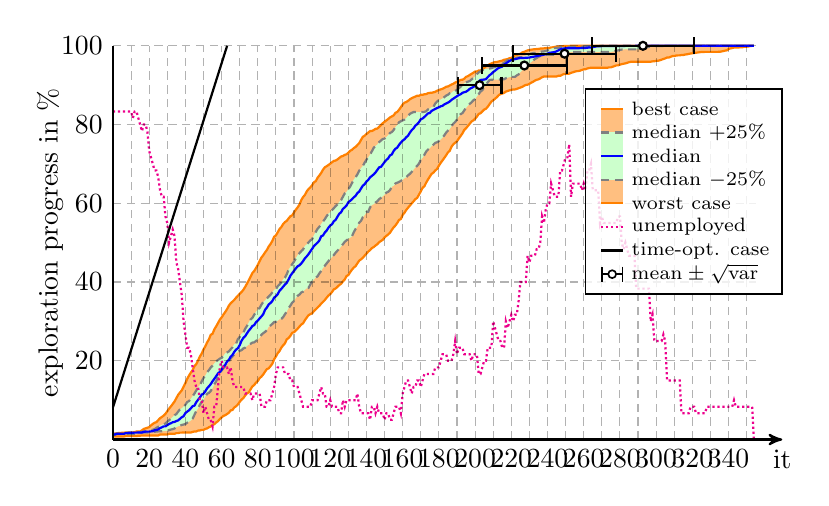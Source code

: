 \begin{tikzpicture}[thick]


% plot data, scaled to 8cm
\begin{scope}[yscale=0.05, xscale=0.023]
\draw[draw=orange, fill=orange!50] (0.00, 0.74) -- (1.00, 0.76) -- (2.00, 0.76) -- (3.00, 0.76) -- (4.00, 0.76) -- (5.00, 0.76) -- (6.00, 0.76) -- (7.00, 0.87) -- (8.00, 0.87) -- (9.00, 0.87) -- (10.00, 0.87) -- (11.00, 0.87) -- (12.00, 0.87) -- (13.00, 0.87) -- (14.00, 0.98) -- (15.00, 0.98) -- (16.00, 1.03) -- (17.00, 1.03) -- (18.00, 1.03) -- (19.00, 1.03) -- (20.00, 1.03) -- (21.00, 1.03) -- (22.00, 1.03) -- (23.00, 1.03) -- (24.00, 1.03) -- (25.00, 1.03) -- (26.00, 1.27) -- (27.00, 1.29) -- (28.00, 1.29) -- (29.00, 1.29) -- (30.00, 1.29) -- (31.00, 1.45) -- (32.00, 1.45) -- (33.00, 1.45) -- (34.00, 1.45) -- (35.00, 1.63) -- (36.00, 1.63) -- (37.00, 1.76) -- (38.00, 1.76) -- (39.00, 1.78) -- (40.00, 1.78) -- (41.00, 1.78) -- (42.00, 1.78) -- (43.00, 1.78) -- (44.00, 1.94) -- (45.00, 2.05) -- (46.00, 2.05) -- (47.00, 2.27) -- (48.00, 2.32) -- (49.00, 2.45) -- (50.00, 2.45) -- (51.00, 2.70) -- (52.00, 2.83) -- (53.00, 3.12) -- (54.00, 3.32) -- (55.00, 3.68) -- (56.00, 3.90) -- (57.00, 4.33) -- (58.00, 4.66) -- (59.00, 5.20) -- (60.00, 5.62) -- (61.00, 6.00) -- (62.00, 6.18) -- (63.00, 6.47) -- (64.00, 6.78) -- (65.00, 7.40) -- (66.00, 7.51) -- (67.00, 8.14) -- (68.00, 8.45) -- (69.00, 8.92) -- (70.00, 9.57) -- (71.00, 10.12) -- (72.00, 10.52) -- (73.00, 11.17) -- (74.00, 11.73) -- (75.00, 11.95) -- (76.00, 12.75) -- (77.00, 13.49) -- (78.00, 13.85) -- (79.00, 14.47) -- (80.00, 14.87) -- (81.00, 15.59) -- (82.00, 15.99) -- (83.00, 16.54) -- (84.00, 17.24) -- (85.00, 17.88) -- (86.00, 18.08) -- (87.00, 18.64) -- (88.00, 19.24) -- (89.00, 20.36) -- (90.00, 21.11) -- (91.00, 21.94) -- (92.00, 22.47) -- (93.00, 23.34) -- (94.00, 23.92) -- (95.00, 24.44) -- (96.00, 25.46) -- (97.00, 25.77) -- (98.00, 26.35) -- (99.00, 27.11) -- (100.00, 27.27) -- (101.00, 27.71) -- (102.00, 28.14) -- (103.00, 28.70) -- (104.00, 29.21) -- (105.00, 29.52) -- (106.00, 30.30) -- (107.00, 30.97) -- (108.00, 31.57) -- (109.00, 31.84) -- (110.00, 32.08) -- (111.00, 32.64) -- (112.00, 33.07) -- (113.00, 33.53) -- (114.00, 33.96) -- (115.00, 34.52) -- (116.00, 34.96) -- (117.00, 35.43) -- (118.00, 36.01) -- (119.00, 36.57) -- (120.00, 36.95) -- (121.00, 37.48) -- (122.00, 38.15) -- (123.00, 38.37) -- (124.00, 38.80) -- (125.00, 39.24) -- (126.00, 39.55) -- (127.00, 40.18) -- (128.00, 40.65) -- (129.00, 41.52) -- (130.00, 41.78) -- (131.00, 42.50) -- (132.00, 43.14) -- (133.00, 43.68) -- (134.00, 44.04) -- (135.00, 44.77) -- (136.00, 45.44) -- (137.00, 45.77) -- (138.00, 46.15) -- (139.00, 46.71) -- (140.00, 47.22) -- (141.00, 47.74) -- (142.00, 48.12) -- (143.00, 48.63) -- (144.00, 48.87) -- (145.00, 49.28) -- (146.00, 49.61) -- (147.00, 50.10) -- (148.00, 50.43) -- (149.00, 50.72) -- (150.00, 51.35) -- (151.00, 51.73) -- (152.00, 52.08) -- (153.00, 52.53) -- (154.00, 53.24) -- (155.00, 53.89) -- (156.00, 54.36) -- (157.00, 55.01) -- (158.00, 55.79) -- (159.00, 56.01) -- (160.00, 57.06) -- (161.00, 57.61) -- (162.00, 58.33) -- (163.00, 58.89) -- (164.00, 59.44) -- (165.00, 59.98) -- (166.00, 60.49) -- (167.00, 61.05) -- (168.00, 61.38) -- (169.00, 62.19) -- (170.00, 63.01) -- (171.00, 63.92) -- (172.00, 64.33) -- (173.00, 65.26) -- (174.00, 66.04) -- (175.00, 66.78) -- (176.00, 67.47) -- (177.00, 67.80) -- (178.00, 68.34) -- (179.00, 68.74) -- (180.00, 69.54) -- (181.00, 70.28) -- (182.00, 70.88) -- (183.00, 71.53) -- (184.00, 72.17) -- (185.00, 72.93) -- (186.00, 73.33) -- (187.00, 74.38) -- (188.00, 75.01) -- (189.00, 75.38) -- (190.00, 75.76) -- (191.00, 76.45) -- (192.00, 77.08) -- (193.00, 77.75) -- (194.00, 78.62) -- (195.00, 79.06) -- (196.00, 79.62) -- (197.00, 80.18) -- (198.00, 80.76) -- (199.00, 81.05) -- (200.00, 81.47) -- (201.00, 82.03) -- (202.00, 82.70) -- (203.00, 82.88) -- (204.00, 83.32) -- (205.00, 83.79) -- (206.00, 84.01) -- (207.00, 84.53) -- (208.00, 85.20) -- (209.00, 85.82) -- (210.00, 86.18) -- (211.00, 86.56) -- (212.00, 86.93) -- (213.00, 87.45) -- (214.00, 87.74) -- (215.00, 87.87) -- (216.00, 88.05) -- (217.00, 88.38) -- (218.00, 88.52) -- (219.00, 88.67) -- (220.00, 88.81) -- (221.00, 88.92) -- (222.00, 88.92) -- (223.00, 89.05) -- (224.00, 89.23) -- (225.00, 89.39) -- (226.00, 89.57) -- (227.00, 89.83) -- (228.00, 90.06) -- (229.00, 90.12) -- (230.00, 90.35) -- (231.00, 90.64) -- (232.00, 90.86) -- (233.00, 91.15) -- (234.00, 91.37) -- (235.00, 91.48) -- (236.00, 91.73) -- (237.00, 92.02) -- (238.00, 92.20) -- (239.00, 92.20) -- (240.00, 92.20) -- (241.00, 92.20) -- (242.00, 92.20) -- (243.00, 92.20) -- (244.00, 92.20) -- (245.00, 92.22) -- (246.00, 92.37) -- (247.00, 92.37) -- (248.00, 92.62) -- (249.00, 92.84) -- (250.00, 92.87) -- (251.00, 92.93) -- (252.00, 92.93) -- (253.00, 93.13) -- (254.00, 93.27) -- (255.00, 93.44) -- (256.00, 93.56) -- (257.00, 93.58) -- (258.00, 93.69) -- (259.00, 93.87) -- (260.00, 94.02) -- (261.00, 94.05) -- (262.00, 94.25) -- (263.00, 94.36) -- (264.00, 94.43) -- (265.00, 94.43) -- (266.00, 94.43) -- (267.00, 94.43) -- (268.00, 94.43) -- (269.00, 94.43) -- (270.00, 94.43) -- (271.00, 94.43) -- (272.00, 94.43) -- (273.00, 94.43) -- (274.00, 94.52) -- (275.00, 94.52) -- (276.00, 94.69) -- (277.00, 94.85) -- (278.00, 95.03) -- (279.00, 95.03) -- (280.00, 95.23) -- (281.00, 95.34) -- (282.00, 95.45) -- (283.00, 95.54) -- (284.00, 95.67) -- (285.00, 95.83) -- (286.00, 95.94) -- (287.00, 95.94) -- (288.00, 95.94) -- (289.00, 95.94) -- (290.00, 95.94) -- (291.00, 95.94) -- (292.00, 95.94) -- (293.00, 95.94) -- (294.00, 95.94) -- (295.00, 95.94) -- (296.00, 95.96) -- (297.00, 95.96) -- (298.00, 96.05) -- (299.00, 96.08) -- (300.00, 96.19) -- (301.00, 96.19) -- (302.00, 96.32) -- (303.00, 96.48) -- (304.00, 96.66) -- (305.00, 96.81) -- (306.00, 97.01) -- (307.00, 97.01) -- (308.00, 97.21) -- (309.00, 97.39) -- (310.00, 97.39) -- (311.00, 97.53) -- (312.00, 97.57) -- (313.00, 97.57) -- (314.00, 97.66) -- (315.00, 97.66) -- (316.00, 97.79) -- (317.00, 97.84) -- (318.00, 97.95) -- (319.00, 98.04) -- (320.00, 98.10) -- (321.00, 98.17) -- (322.00, 98.24) -- (323.00, 98.31) -- (324.00, 98.37) -- (325.00, 98.42) -- (326.00, 98.44) -- (327.00, 98.46) -- (328.00, 98.46) -- (329.00, 98.46) -- (330.00, 98.46) -- (331.00, 98.46) -- (332.00, 98.46) -- (333.00, 98.46) -- (334.00, 98.46) -- (335.00, 98.48) -- (336.00, 98.55) -- (337.00, 98.66) -- (338.00, 98.77) -- (339.00, 98.84) -- (340.00, 99.18) -- (341.00, 99.33) -- (342.00, 99.44) -- (343.00, 99.55) -- (344.00, 99.58) -- (345.00, 99.58) -- (346.00, 99.60) -- (347.00, 99.60) -- (348.00, 99.67) -- (349.00, 99.78) -- (350.00, 99.78) -- (351.00, 99.84) -- (352.00, 99.93) -- (353.00, 99.98) -- (354.00, 100.00) -- (354.00, 100.00) -- (353.00, 100.00) -- (352.00, 100.00) -- (351.00, 100.00) -- (350.00, 100.00) -- (349.00, 100.00) -- (348.00, 100.00) -- (347.00, 100.00) -- (346.00, 100.00) -- (345.00, 100.00) -- (344.00, 100.00) -- (343.00, 100.00) -- (342.00, 100.00) -- (341.00, 100.00) -- (340.00, 100.00) -- (339.00, 100.00) -- (338.00, 100.00) -- (337.00, 100.00) -- (336.00, 100.00) -- (335.00, 100.00) -- (334.00, 100.00) -- (333.00, 100.00) -- (332.00, 100.00) -- (331.00, 100.00) -- (330.00, 100.00) -- (329.00, 100.00) -- (328.00, 100.00) -- (327.00, 100.00) -- (326.00, 100.00) -- (325.00, 100.00) -- (324.00, 100.00) -- (323.00, 100.00) -- (322.00, 100.00) -- (321.00, 100.00) -- (320.00, 100.00) -- (319.00, 100.00) -- (318.00, 100.00) -- (317.00, 100.00) -- (316.00, 100.00) -- (315.00, 100.00) -- (314.00, 100.00) -- (313.00, 100.00) -- (312.00, 100.00) -- (311.00, 100.00) -- (310.00, 100.00) -- (309.00, 100.00) -- (308.00, 100.00) -- (307.00, 100.00) -- (306.00, 100.00) -- (305.00, 100.00) -- (304.00, 100.00) -- (303.00, 100.00) -- (302.00, 100.00) -- (301.00, 100.00) -- (300.00, 100.00) -- (299.00, 100.00) -- (298.00, 100.00) -- (297.00, 100.00) -- (296.00, 100.00) -- (295.00, 100.00) -- (294.00, 100.00) -- (293.00, 100.00) -- (292.00, 100.00) -- (291.00, 100.00) -- (290.00, 100.00) -- (289.00, 100.00) -- (288.00, 100.00) -- (287.00, 100.00) -- (286.00, 100.00) -- (285.00, 100.00) -- (284.00, 100.00) -- (283.00, 100.00) -- (282.00, 100.00) -- (281.00, 100.00) -- (280.00, 100.00) -- (279.00, 100.00) -- (278.00, 100.00) -- (277.00, 100.00) -- (276.00, 100.00) -- (275.00, 100.00) -- (274.00, 100.00) -- (273.00, 100.00) -- (272.00, 100.00) -- (271.00, 100.00) -- (270.00, 100.00) -- (269.00, 100.00) -- (268.00, 100.00) -- (267.00, 100.00) -- (266.00, 100.00) -- (265.00, 100.00) -- (264.00, 100.00) -- (263.00, 100.00) -- (262.00, 100.00) -- (261.00, 100.00) -- (260.00, 100.00) -- (259.00, 100.00) -- (258.00, 100.00) -- (257.00, 100.00) -- (256.00, 100.00) -- (255.00, 100.00) -- (254.00, 100.00) -- (253.00, 100.00) -- (252.00, 99.98) -- (251.00, 99.96) -- (250.00, 99.93) -- (249.00, 99.93) -- (248.00, 99.91) -- (247.00, 99.89) -- (246.00, 99.84) -- (245.00, 99.78) -- (244.00, 99.73) -- (243.00, 99.62) -- (242.00, 99.58) -- (241.00, 99.46) -- (240.00, 99.42) -- (239.00, 99.42) -- (238.00, 99.35) -- (237.00, 99.33) -- (236.00, 99.29) -- (235.00, 99.22) -- (234.00, 99.18) -- (233.00, 99.13) -- (232.00, 99.09) -- (231.00, 99.02) -- (230.00, 98.93) -- (229.00, 98.84) -- (228.00, 98.64) -- (227.00, 98.44) -- (226.00, 98.31) -- (225.00, 97.97) -- (224.00, 97.84) -- (223.00, 97.70) -- (222.00, 97.59) -- (221.00, 97.19) -- (220.00, 96.92) -- (219.00, 96.86) -- (218.00, 96.61) -- (217.00, 96.54) -- (216.00, 96.45) -- (215.00, 96.23) -- (214.00, 96.12) -- (213.00, 96.01) -- (212.00, 95.90) -- (211.00, 95.85) -- (210.00, 95.72) -- (209.00, 95.52) -- (208.00, 95.32) -- (207.00, 94.98) -- (206.00, 94.83) -- (205.00, 94.40) -- (204.00, 94.00) -- (203.00, 93.76) -- (202.00, 93.73) -- (201.00, 93.47) -- (200.00, 93.47) -- (199.00, 93.15) -- (198.00, 92.87) -- (197.00, 92.58) -- (196.00, 92.29) -- (195.00, 92.11) -- (194.00, 91.64) -- (193.00, 91.37) -- (192.00, 91.35) -- (191.00, 91.04) -- (190.00, 90.90) -- (189.00, 90.66) -- (188.00, 90.37) -- (187.00, 90.17) -- (186.00, 89.92) -- (185.00, 89.68) -- (184.00, 89.59) -- (183.00, 89.30) -- (182.00, 89.07) -- (181.00, 88.94) -- (180.00, 88.76) -- (179.00, 88.58) -- (178.00, 88.32) -- (177.00, 88.18) -- (176.00, 88.07) -- (175.00, 88.05) -- (174.00, 87.96) -- (173.00, 87.74) -- (172.00, 87.69) -- (171.00, 87.56) -- (170.00, 87.54) -- (169.00, 87.31) -- (168.00, 87.31) -- (167.00, 87.11) -- (166.00, 86.91) -- (165.00, 86.69) -- (164.00, 86.42) -- (163.00, 86.02) -- (162.00, 85.73) -- (161.00, 85.57) -- (160.00, 85.08) -- (159.00, 84.41) -- (158.00, 83.75) -- (157.00, 83.19) -- (156.00, 82.97) -- (155.00, 82.32) -- (154.00, 82.07) -- (153.00, 81.81) -- (152.00, 81.40) -- (151.00, 81.05) -- (150.00, 80.71) -- (149.00, 80.33) -- (148.00, 79.87) -- (147.00, 79.42) -- (146.00, 78.97) -- (145.00, 78.91) -- (144.00, 78.60) -- (143.00, 78.37) -- (142.00, 78.35) -- (141.00, 77.95) -- (140.00, 77.61) -- (139.00, 77.17) -- (138.00, 76.88) -- (137.00, 76.10) -- (136.00, 75.27) -- (135.00, 74.80) -- (134.00, 74.31) -- (133.00, 74.02) -- (132.00, 73.58) -- (131.00, 73.33) -- (130.00, 72.84) -- (129.00, 72.44) -- (128.00, 72.29) -- (127.00, 72.02) -- (126.00, 71.88) -- (125.00, 71.51) -- (124.00, 71.15) -- (123.00, 70.86) -- (122.00, 70.77) -- (121.00, 70.43) -- (120.00, 70.06) -- (119.00, 69.72) -- (118.00, 69.41) -- (117.00, 69.14) -- (116.00, 68.54) -- (115.00, 67.71) -- (114.00, 67.07) -- (113.00, 66.49) -- (112.00, 65.62) -- (111.00, 65.33) -- (110.00, 64.59) -- (109.00, 64.04) -- (108.00, 63.61) -- (107.00, 63.01) -- (106.00, 62.12) -- (105.00, 61.58) -- (104.00, 60.80) -- (103.00, 59.67) -- (102.00, 58.97) -- (101.00, 58.39) -- (100.00, 57.68) -- (99.00, 56.97) -- (98.00, 56.70) -- (97.00, 56.16) -- (96.00, 55.56) -- (95.00, 55.23) -- (94.00, 54.74) -- (93.00, 53.98) -- (92.00, 53.47) -- (91.00, 52.64) -- (90.00, 51.86) -- (89.00, 51.48) -- (88.00, 50.43) -- (87.00, 49.65) -- (86.00, 49.01) -- (85.00, 48.14) -- (84.00, 47.54) -- (83.00, 46.80) -- (82.00, 46.22) -- (81.00, 45.33) -- (80.00, 44.35) -- (79.00, 43.55) -- (78.00, 42.79) -- (77.00, 42.30) -- (76.00, 41.34) -- (75.00, 40.45) -- (74.00, 39.58) -- (73.00, 38.75) -- (72.00, 38.02) -- (71.00, 37.46) -- (70.00, 37.01) -- (69.00, 36.52) -- (68.00, 36.03) -- (67.00, 35.47) -- (66.00, 35.03) -- (65.00, 34.60) -- (64.00, 34.00) -- (63.00, 33.11) -- (62.00, 32.40) -- (61.00, 31.73) -- (60.00, 31.01) -- (59.00, 30.43) -- (58.00, 29.57) -- (57.00, 28.74) -- (56.00, 28.00) -- (55.00, 26.87) -- (54.00, 26.60) -- (53.00, 25.46) -- (52.00, 24.66) -- (51.00, 23.68) -- (50.00, 22.85) -- (49.00, 21.83) -- (48.00, 21.07) -- (47.00, 20.07) -- (46.00, 19.15) -- (45.00, 18.64) -- (44.00, 17.64) -- (43.00, 16.99) -- (42.00, 16.25) -- (41.00, 15.41) -- (40.00, 14.31) -- (39.00, 13.42) -- (38.00, 12.49) -- (37.00, 11.93) -- (36.00, 11.35) -- (35.00, 10.50) -- (34.00, 9.65) -- (33.00, 9.03) -- (32.00, 8.41) -- (31.00, 7.85) -- (30.00, 7.18) -- (29.00, 6.53) -- (28.00, 6.09) -- (27.00, 5.73) -- (26.00, 5.42) -- (25.00, 4.93) -- (24.00, 4.41) -- (23.00, 4.26) -- (22.00, 3.97) -- (21.00, 3.59) -- (20.00, 3.14) -- (19.00, 2.99) -- (18.00, 2.85) -- (17.00, 2.68) -- (16.00, 2.34) -- (15.00, 2.03) -- (14.00, 2.03) -- (13.00, 2.03) -- (12.00, 1.87) -- (11.00, 1.81) -- (10.00, 1.81) -- (9.00, 1.81) -- (8.00, 1.81) -- (7.00, 1.81) -- (6.00, 1.72) -- (5.00, 1.72) -- (4.00, 1.65) -- (3.00, 1.65) -- (2.00, 1.58) -- (1.00, 1.49) -- (0.00, 1.32);
\draw[gray, densely dashed, fill=green!20] (0.00, 1.18) -- (1.00, 1.18) -- (2.00, 1.38) -- (3.00, 1.38) -- (4.00, 1.38) -- (5.00, 1.38) -- (6.00, 1.38) -- (7.00, 1.38) -- (8.00, 1.38) -- (9.00, 1.38) -- (10.00, 1.38) -- (11.00, 1.38) -- (12.00, 1.38) -- (13.00, 1.54) -- (14.00, 1.54) -- (15.00, 1.69) -- (16.00, 1.76) -- (17.00, 1.76) -- (18.00, 1.76) -- (19.00, 1.76) -- (20.00, 1.92) -- (21.00, 1.92) -- (22.00, 1.96) -- (23.00, 1.96) -- (24.00, 2.05) -- (25.00, 2.07) -- (26.00, 2.10) -- (27.00, 2.10) -- (28.00, 2.12) -- (29.00, 2.23) -- (30.00, 2.23) -- (31.00, 2.39) -- (32.00, 2.54) -- (33.00, 2.63) -- (34.00, 2.81) -- (35.00, 3.19) -- (36.00, 3.34) -- (37.00, 3.52) -- (38.00, 3.70) -- (39.00, 3.81) -- (40.00, 3.95) -- (41.00, 4.28) -- (42.00, 4.53) -- (43.00, 4.84) -- (44.00, 5.31) -- (45.00, 6.27) -- (46.00, 7.20) -- (47.00, 7.87) -- (48.00, 8.85) -- (49.00, 9.50) -- (50.00, 10.06) -- (51.00, 10.93) -- (52.00, 11.62) -- (53.00, 11.86) -- (54.00, 12.33) -- (55.00, 13.09) -- (56.00, 14.05) -- (57.00, 14.76) -- (58.00, 15.88) -- (59.00, 16.54) -- (60.00, 17.53) -- (61.00, 18.10) -- (62.00, 18.57) -- (63.00, 19.13) -- (64.00, 19.78) -- (65.00, 20.58) -- (66.00, 21.09) -- (67.00, 21.61) -- (68.00, 21.94) -- (69.00, 22.27) -- (70.00, 22.54) -- (71.00, 22.70) -- (72.00, 23.14) -- (73.00, 23.32) -- (74.00, 23.75) -- (75.00, 24.12) -- (76.00, 24.30) -- (77.00, 24.62) -- (78.00, 24.68) -- (79.00, 25.04) -- (80.00, 25.40) -- (81.00, 25.80) -- (82.00, 26.62) -- (83.00, 27.00) -- (84.00, 27.34) -- (85.00, 27.76) -- (86.00, 28.63) -- (87.00, 28.96) -- (88.00, 29.36) -- (89.00, 29.83) -- (90.00, 29.92) -- (91.00, 30.19) -- (92.00, 30.55) -- (93.00, 30.64) -- (94.00, 31.10) -- (95.00, 31.82) -- (96.00, 32.53) -- (97.00, 33.36) -- (98.00, 34.02) -- (99.00, 34.78) -- (100.00, 35.16) -- (101.00, 35.96) -- (102.00, 36.52) -- (103.00, 36.81) -- (104.00, 37.35) -- (105.00, 37.57) -- (106.00, 38.04) -- (107.00, 38.42) -- (108.00, 38.51) -- (109.00, 39.40) -- (110.00, 40.11) -- (111.00, 40.67) -- (112.00, 41.16) -- (113.00, 41.45) -- (114.00, 42.21) -- (115.00, 42.81) -- (116.00, 43.59) -- (117.00, 44.12) -- (118.00, 44.73) -- (119.00, 45.31) -- (120.00, 45.82) -- (121.00, 46.40) -- (122.00, 46.87) -- (123.00, 47.47) -- (124.00, 47.98) -- (125.00, 48.43) -- (126.00, 49.03) -- (127.00, 49.61) -- (128.00, 50.21) -- (129.00, 50.59) -- (130.00, 50.95) -- (131.00, 51.26) -- (132.00, 51.62) -- (133.00, 52.66) -- (134.00, 53.49) -- (135.00, 54.07) -- (136.00, 55.09) -- (137.00, 55.54) -- (138.00, 56.50) -- (139.00, 57.01) -- (140.00, 57.73) -- (141.00, 57.84) -- (142.00, 58.97) -- (143.00, 59.58) -- (144.00, 59.78) -- (145.00, 60.18) -- (146.00, 60.51) -- (147.00, 61.05) -- (148.00, 61.38) -- (149.00, 61.78) -- (150.00, 62.25) -- (151.00, 62.70) -- (152.00, 62.92) -- (153.00, 63.34) -- (154.00, 64.19) -- (155.00, 64.46) -- (156.00, 65.04) -- (157.00, 65.22) -- (158.00, 65.42) -- (159.00, 65.69) -- (160.00, 65.98) -- (161.00, 66.35) -- (162.00, 66.62) -- (163.00, 67.13) -- (164.00, 67.47) -- (165.00, 67.98) -- (166.00, 68.54) -- (167.00, 69.10) -- (168.00, 69.50) -- (169.00, 70.06) -- (170.00, 71.04) -- (171.00, 71.55) -- (172.00, 72.33) -- (173.00, 73.15) -- (174.00, 73.65) -- (175.00, 74.02) -- (176.00, 74.54) -- (177.00, 74.89) -- (178.00, 75.36) -- (179.00, 75.50) -- (180.00, 75.79) -- (181.00, 76.21) -- (182.00, 76.68) -- (183.00, 77.26) -- (184.00, 77.95) -- (185.00, 78.46) -- (186.00, 78.86) -- (187.00, 79.60) -- (188.00, 80.22) -- (189.00, 80.65) -- (190.00, 81.25) -- (191.00, 82.05) -- (192.00, 82.65) -- (193.00, 82.90) -- (194.00, 83.59) -- (195.00, 84.26) -- (196.00, 84.75) -- (197.00, 85.24) -- (198.00, 85.62) -- (199.00, 86.13) -- (200.00, 86.49) -- (201.00, 87.13) -- (202.00, 87.74) -- (203.00, 88.38) -- (204.00, 88.72) -- (205.00, 89.48) -- (206.00, 90.10) -- (207.00, 90.75) -- (208.00, 91.33) -- (209.00, 91.37) -- (210.00, 91.39) -- (211.00, 91.39) -- (212.00, 91.39) -- (213.00, 91.42) -- (214.00, 91.42) -- (215.00, 91.42) -- (216.00, 91.53) -- (217.00, 91.75) -- (218.00, 91.91) -- (219.00, 92.04) -- (220.00, 92.11) -- (221.00, 92.11) -- (222.00, 92.11) -- (223.00, 92.46) -- (224.00, 92.73) -- (225.00, 93.27) -- (226.00, 93.78) -- (227.00, 94.14) -- (228.00, 94.58) -- (229.00, 95.12) -- (230.00, 95.52) -- (231.00, 95.88) -- (232.00, 96.25) -- (233.00, 96.61) -- (234.00, 96.90) -- (235.00, 97.19) -- (236.00, 97.46) -- (237.00, 97.57) -- (238.00, 97.64) -- (239.00, 97.73) -- (240.00, 97.73) -- (241.00, 97.73) -- (242.00, 97.73) -- (243.00, 97.73) -- (244.00, 97.73) -- (245.00, 97.73) -- (246.00, 97.77) -- (247.00, 97.95) -- (248.00, 98.04) -- (249.00, 98.04) -- (250.00, 98.22) -- (251.00, 98.39) -- (252.00, 98.39) -- (253.00, 98.42) -- (254.00, 98.44) -- (255.00, 98.44) -- (256.00, 98.44) -- (257.00, 98.44) -- (258.00, 98.44) -- (259.00, 98.44) -- (260.00, 98.44) -- (261.00, 98.44) -- (262.00, 98.44) -- (263.00, 98.44) -- (264.00, 98.44) -- (265.00, 98.44) -- (266.00, 98.44) -- (267.00, 98.44) -- (268.00, 98.44) -- (269.00, 98.44) -- (270.00, 98.44) -- (271.00, 98.44) -- (272.00, 98.44) -- (273.00, 98.44) -- (274.00, 98.46) -- (275.00, 98.48) -- (276.00, 98.51) -- (277.00, 98.64) -- (278.00, 98.75) -- (279.00, 98.84) -- (280.00, 98.97) -- (281.00, 99.04) -- (282.00, 99.06) -- (283.00, 99.09) -- (284.00, 99.09) -- (285.00, 99.09) -- (286.00, 99.09) -- (287.00, 99.09) -- (288.00, 99.09) -- (289.00, 99.09) -- (290.00, 99.09) -- (291.00, 99.09) -- (292.00, 99.22) -- (293.00, 99.42) -- (294.00, 99.42) -- (295.00, 99.62) -- (296.00, 99.73) -- (297.00, 99.87) -- (298.00, 99.93) -- (299.00, 99.93) -- (300.00, 99.93) -- (301.00, 99.93) -- (302.00, 99.93) -- (303.00, 99.93) -- (304.00, 99.98) -- (305.00, 99.98) -- (306.00, 100.00) -- (307.00, 100.00) -- (308.00, 100.00) -- (309.00, 100.00) -- (310.00, 100.00) -- (311.00, 100.00) -- (312.00, 100.00) -- (313.00, 100.00) -- (314.00, 100.00) -- (315.00, 100.00) -- (316.00, 100.00) -- (317.00, 100.00) -- (318.00, 100.00) -- (319.00, 100.00) -- (320.00, 100.00) -- (321.00, 100.00) -- (322.00, 100.00) -- (323.00, 100.00) -- (324.00, 100.00) -- (325.00, 100.00) -- (326.00, 100.00) -- (327.00, 100.00) -- (328.00, 100.00) -- (329.00, 100.00) -- (330.00, 100.00) -- (331.00, 100.00) -- (332.00, 100.00) -- (333.00, 100.00) -- (334.00, 100.00) -- (335.00, 100.00) -- (336.00, 100.00) -- (337.00, 100.00) -- (338.00, 100.00) -- (339.00, 100.00) -- (340.00, 100.00) -- (341.00, 100.00) -- (342.00, 100.00) -- (343.00, 100.00) -- (344.00, 100.00) -- (345.00, 100.00) -- (346.00, 100.00) -- (347.00, 100.00) -- (348.00, 100.00) -- (349.00, 100.00) -- (350.00, 100.00) -- (351.00, 100.00) -- (352.00, 100.00) -- (353.00, 100.00) -- (354.00, 100.00) -- (354.00, 100.00) -- (353.00, 100.00) -- (352.00, 100.00) -- (351.00, 100.00) -- (350.00, 100.00) -- (349.00, 100.00) -- (348.00, 100.00) -- (347.00, 100.00) -- (346.00, 100.00) -- (345.00, 100.00) -- (344.00, 100.00) -- (343.00, 100.00) -- (342.00, 100.00) -- (341.00, 100.00) -- (340.00, 100.00) -- (339.00, 100.00) -- (338.00, 100.00) -- (337.00, 100.00) -- (336.00, 100.00) -- (335.00, 100.00) -- (334.00, 100.00) -- (333.00, 100.00) -- (332.00, 100.00) -- (331.00, 100.00) -- (330.00, 100.00) -- (329.00, 100.00) -- (328.00, 100.00) -- (327.00, 100.00) -- (326.00, 100.00) -- (325.00, 100.00) -- (324.00, 100.00) -- (323.00, 100.00) -- (322.00, 100.00) -- (321.00, 100.00) -- (320.00, 100.00) -- (319.00, 100.00) -- (318.00, 100.00) -- (317.00, 100.00) -- (316.00, 100.00) -- (315.00, 100.00) -- (314.00, 100.00) -- (313.00, 100.00) -- (312.00, 100.00) -- (311.00, 100.00) -- (310.00, 100.00) -- (309.00, 100.00) -- (308.00, 100.00) -- (307.00, 100.00) -- (306.00, 100.00) -- (305.00, 100.00) -- (304.00, 100.00) -- (303.00, 100.00) -- (302.00, 100.00) -- (301.00, 100.00) -- (300.00, 100.00) -- (299.00, 100.00) -- (298.00, 100.00) -- (297.00, 100.00) -- (296.00, 100.00) -- (295.00, 100.00) -- (294.00, 100.00) -- (293.00, 100.00) -- (292.00, 100.00) -- (291.00, 100.00) -- (290.00, 100.00) -- (289.00, 100.00) -- (288.00, 100.00) -- (287.00, 100.00) -- (286.00, 100.00) -- (285.00, 100.00) -- (284.00, 100.00) -- (283.00, 100.00) -- (282.00, 100.00) -- (281.00, 100.00) -- (280.00, 100.00) -- (279.00, 100.00) -- (278.00, 100.00) -- (277.00, 100.00) -- (276.00, 100.00) -- (275.00, 100.00) -- (274.00, 100.00) -- (273.00, 100.00) -- (272.00, 100.00) -- (271.00, 100.00) -- (270.00, 100.00) -- (269.00, 100.00) -- (268.00, 99.96) -- (267.00, 99.96) -- (266.00, 99.96) -- (265.00, 99.96) -- (264.00, 99.89) -- (263.00, 99.89) -- (262.00, 99.89) -- (261.00, 99.87) -- (260.00, 99.84) -- (259.00, 99.75) -- (258.00, 99.69) -- (257.00, 99.69) -- (256.00, 99.69) -- (255.00, 99.69) -- (254.00, 99.69) -- (253.00, 99.69) -- (252.00, 99.69) -- (251.00, 99.69) -- (250.00, 99.69) -- (249.00, 99.69) -- (248.00, 99.62) -- (247.00, 99.62) -- (246.00, 99.51) -- (245.00, 99.42) -- (244.00, 99.42) -- (243.00, 99.40) -- (242.00, 99.29) -- (241.00, 99.04) -- (240.00, 98.84) -- (239.00, 98.71) -- (238.00, 98.57) -- (237.00, 98.57) -- (236.00, 98.44) -- (235.00, 98.17) -- (234.00, 98.15) -- (233.00, 98.15) -- (232.00, 98.15) -- (231.00, 98.04) -- (230.00, 97.86) -- (229.00, 97.64) -- (228.00, 97.53) -- (227.00, 97.32) -- (226.00, 97.15) -- (225.00, 97.08) -- (224.00, 97.06) -- (223.00, 96.97) -- (222.00, 96.77) -- (221.00, 96.54) -- (220.00, 96.54) -- (219.00, 96.43) -- (218.00, 96.34) -- (217.00, 96.03) -- (216.00, 95.67) -- (215.00, 95.41) -- (214.00, 95.14) -- (213.00, 95.05) -- (212.00, 94.85) -- (211.00, 94.65) -- (210.00, 94.49) -- (209.00, 94.34) -- (208.00, 94.23) -- (207.00, 94.20) -- (206.00, 94.09) -- (205.00, 94.00) -- (204.00, 93.80) -- (203.00, 93.53) -- (202.00, 93.24) -- (201.00, 92.80) -- (200.00, 92.29) -- (199.00, 91.82) -- (198.00, 91.44) -- (197.00, 91.04) -- (196.00, 90.90) -- (195.00, 90.72) -- (194.00, 90.52) -- (193.00, 90.01) -- (192.00, 89.61) -- (191.00, 89.21) -- (190.00, 88.81) -- (189.00, 88.54) -- (188.00, 88.49) -- (187.00, 88.09) -- (186.00, 87.96) -- (185.00, 87.56) -- (184.00, 87.34) -- (183.00, 86.98) -- (182.00, 86.62) -- (181.00, 86.35) -- (180.00, 86.22) -- (179.00, 85.84) -- (178.00, 85.35) -- (177.00, 84.48) -- (176.00, 84.41) -- (175.00, 84.06) -- (174.00, 83.84) -- (173.00, 83.39) -- (172.00, 83.23) -- (171.00, 83.19) -- (170.00, 83.17) -- (169.00, 83.17) -- (168.00, 83.17) -- (167.00, 83.17) -- (166.00, 83.17) -- (165.00, 82.97) -- (164.00, 82.72) -- (163.00, 82.19) -- (162.00, 81.65) -- (161.00, 81.27) -- (160.00, 81.07) -- (159.00, 80.85) -- (158.00, 80.58) -- (157.00, 79.87) -- (156.00, 79.35) -- (155.00, 78.62) -- (154.00, 78.08) -- (153.00, 77.88) -- (152.00, 77.28) -- (151.00, 76.83) -- (150.00, 76.45) -- (149.00, 76.32) -- (148.00, 75.94) -- (147.00, 75.54) -- (146.00, 74.92) -- (145.00, 74.54) -- (144.00, 74.09) -- (143.00, 73.22) -- (142.00, 72.35) -- (141.00, 71.68) -- (140.00, 71.08) -- (139.00, 70.32) -- (138.00, 69.48) -- (137.00, 68.92) -- (136.00, 68.27) -- (135.00, 67.36) -- (134.00, 66.62) -- (133.00, 66.04) -- (132.00, 65.13) -- (131.00, 64.24) -- (130.00, 63.59) -- (129.00, 62.88) -- (128.00, 62.50) -- (127.00, 61.67) -- (126.00, 60.82) -- (125.00, 60.38) -- (124.00, 59.71) -- (123.00, 59.31) -- (122.00, 58.77) -- (121.00, 58.28) -- (120.00, 57.77) -- (119.00, 57.35) -- (118.00, 56.72) -- (117.00, 55.96) -- (116.00, 55.38) -- (115.00, 54.76) -- (114.00, 54.05) -- (113.00, 53.51) -- (112.00, 52.75) -- (111.00, 51.88) -- (110.00, 50.90) -- (109.00, 50.57) -- (108.00, 50.06) -- (107.00, 49.57) -- (106.00, 49.16) -- (105.00, 48.29) -- (104.00, 47.85) -- (103.00, 47.34) -- (102.00, 46.82) -- (101.00, 46.06) -- (100.00, 45.17) -- (99.00, 44.55) -- (98.00, 43.86) -- (97.00, 43.17) -- (96.00, 41.98) -- (95.00, 41.14) -- (94.00, 40.74) -- (93.00, 39.89) -- (92.00, 39.40) -- (91.00, 38.95) -- (90.00, 38.19) -- (89.00, 38.04) -- (88.00, 37.37) -- (87.00, 36.77) -- (86.00, 36.30) -- (85.00, 35.83) -- (84.00, 35.32) -- (83.00, 34.92) -- (82.00, 34.27) -- (81.00, 33.40) -- (80.00, 33.09) -- (79.00, 32.44) -- (78.00, 31.68) -- (77.00, 30.88) -- (76.00, 30.50) -- (75.00, 29.74) -- (74.00, 28.85) -- (73.00, 28.14) -- (72.00, 27.11) -- (71.00, 26.89) -- (70.00, 26.04) -- (69.00, 25.51) -- (68.00, 24.33) -- (67.00, 24.21) -- (66.00, 23.41) -- (65.00, 22.92) -- (64.00, 22.39) -- (63.00, 22.12) -- (62.00, 21.90) -- (61.00, 21.23) -- (60.00, 20.74) -- (59.00, 20.54) -- (58.00, 20.18) -- (57.00, 19.89) -- (56.00, 19.35) -- (55.00, 18.77) -- (54.00, 18.28) -- (53.00, 17.64) -- (52.00, 17.10) -- (51.00, 16.25) -- (50.00, 15.63) -- (49.00, 14.72) -- (48.00, 13.80) -- (47.00, 13.33) -- (46.00, 12.46) -- (45.00, 11.68) -- (44.00, 11.01) -- (43.00, 10.35) -- (42.00, 9.77) -- (41.00, 9.52) -- (40.00, 8.85) -- (39.00, 8.38) -- (38.00, 7.96) -- (37.00, 7.65) -- (36.00, 7.09) -- (35.00, 6.47) -- (34.00, 6.18) -- (33.00, 5.73) -- (32.00, 5.28) -- (31.00, 4.91) -- (30.00, 4.55) -- (29.00, 4.06) -- (28.00, 3.92) -- (27.00, 3.75) -- (26.00, 3.52) -- (25.00, 3.23) -- (24.00, 2.97) -- (23.00, 2.63) -- (22.00, 2.47) -- (21.00, 2.36) -- (20.00, 2.10) -- (19.00, 2.10) -- (18.00, 2.10) -- (17.00, 2.05) -- (16.00, 1.96) -- (15.00, 1.83) -- (14.00, 1.83) -- (13.00, 1.78) -- (12.00, 1.78) -- (11.00, 1.76) -- (10.00, 1.76) -- (9.00, 1.76) -- (8.00, 1.74) -- (7.00, 1.65) -- (6.00, 1.61) -- (5.00, 1.54) -- (4.00, 1.54) -- (3.00, 1.54) -- (2.00, 1.47) -- (1.00, 1.45) -- (0.00, 1.27);
\draw[blue] (0.00, 1.25) -- (1.00, 1.29) -- (2.00, 1.45) -- (3.00, 1.45) -- (4.00, 1.45) -- (5.00, 1.45) -- (6.00, 1.45) -- (7.00, 1.63) -- (8.00, 1.63) -- (9.00, 1.74) -- (10.00, 1.74) -- (11.00, 1.74) -- (12.00, 1.76) -- (13.00, 1.76) -- (14.00, 1.78) -- (15.00, 1.78) -- (16.00, 1.78) -- (17.00, 1.94) -- (18.00, 2.01) -- (19.00, 2.01) -- (20.00, 2.01) -- (21.00, 2.07) -- (22.00, 2.12) -- (23.00, 2.36) -- (24.00, 2.39) -- (25.00, 2.59) -- (26.00, 2.90) -- (27.00, 3.10) -- (28.00, 3.34) -- (29.00, 3.34) -- (30.00, 3.66) -- (31.00, 3.95) -- (32.00, 4.15) -- (33.00, 4.39) -- (34.00, 4.48) -- (35.00, 4.70) -- (36.00, 4.86) -- (37.00, 5.26) -- (38.00, 5.66) -- (39.00, 5.93) -- (40.00, 6.71) -- (41.00, 7.09) -- (42.00, 7.42) -- (43.00, 7.92) -- (44.00, 8.47) -- (45.00, 8.61) -- (46.00, 9.48) -- (47.00, 10.10) -- (48.00, 10.66) -- (49.00, 11.42) -- (50.00, 11.64) -- (51.00, 12.26) -- (52.00, 13.02) -- (53.00, 13.51) -- (54.00, 14.07) -- (55.00, 14.80) -- (56.00, 15.43) -- (57.00, 16.08) -- (58.00, 16.79) -- (59.00, 17.17) -- (60.00, 17.73) -- (61.00, 18.55) -- (62.00, 18.95) -- (63.00, 19.82) -- (64.00, 20.22) -- (65.00, 21.05) -- (66.00, 21.49) -- (67.00, 22.25) -- (68.00, 22.85) -- (69.00, 23.19) -- (70.00, 23.97) -- (71.00, 25.06) -- (72.00, 25.82) -- (73.00, 26.24) -- (74.00, 26.96) -- (75.00, 27.65) -- (76.00, 28.18) -- (77.00, 28.83) -- (78.00, 29.05) -- (79.00, 29.81) -- (80.00, 30.21) -- (81.00, 30.77) -- (82.00, 31.26) -- (83.00, 31.84) -- (84.00, 32.95) -- (85.00, 33.53) -- (86.00, 34.29) -- (87.00, 34.67) -- (88.00, 35.16) -- (89.00, 36.03) -- (90.00, 36.39) -- (91.00, 36.92) -- (92.00, 37.79) -- (93.00, 38.26) -- (94.00, 38.82) -- (95.00, 39.38) -- (96.00, 39.80) -- (97.00, 40.67) -- (98.00, 41.61) -- (99.00, 42.25) -- (100.00, 42.85) -- (101.00, 43.46) -- (102.00, 44.01) -- (103.00, 44.24) -- (104.00, 44.70) -- (105.00, 45.31) -- (106.00, 46.02) -- (107.00, 46.51) -- (108.00, 47.09) -- (109.00, 47.78) -- (110.00, 48.43) -- (111.00, 49.16) -- (112.00, 49.57) -- (113.00, 50.01) -- (114.00, 50.55) -- (115.00, 51.62) -- (116.00, 51.82) -- (117.00, 52.58) -- (118.00, 53.07) -- (119.00, 53.80) -- (120.00, 54.36) -- (121.00, 54.69) -- (122.00, 55.45) -- (123.00, 55.81) -- (124.00, 56.61) -- (125.00, 57.35) -- (126.00, 57.73) -- (127.00, 58.57) -- (128.00, 58.97) -- (129.00, 59.44) -- (130.00, 60.27) -- (131.00, 60.62) -- (132.00, 61.03) -- (133.00, 61.52) -- (134.00, 61.90) -- (135.00, 62.61) -- (136.00, 62.97) -- (137.00, 63.75) -- (138.00, 64.48) -- (139.00, 64.84) -- (140.00, 65.53) -- (141.00, 65.95) -- (142.00, 66.60) -- (143.00, 66.96) -- (144.00, 67.34) -- (145.00, 67.83) -- (146.00, 68.47) -- (147.00, 69.12) -- (148.00, 69.25) -- (149.00, 69.83) -- (150.00, 70.48) -- (151.00, 71.01) -- (152.00, 71.42) -- (153.00, 72.17) -- (154.00, 72.40) -- (155.00, 73.27) -- (156.00, 73.85) -- (157.00, 74.14) -- (158.00, 74.85) -- (159.00, 75.43) -- (160.00, 75.92) -- (161.00, 76.25) -- (162.00, 76.79) -- (163.00, 77.19) -- (164.00, 77.97) -- (165.00, 78.57) -- (166.00, 79.02) -- (167.00, 79.73) -- (168.00, 80.09) -- (169.00, 80.60) -- (170.00, 81.34) -- (171.00, 81.54) -- (172.00, 81.94) -- (173.00, 82.39) -- (174.00, 82.83) -- (175.00, 82.94) -- (176.00, 83.48) -- (177.00, 83.72) -- (178.00, 83.97) -- (179.00, 84.19) -- (180.00, 84.39) -- (181.00, 84.64) -- (182.00, 84.75) -- (183.00, 85.13) -- (184.00, 85.35) -- (185.00, 85.57) -- (186.00, 85.86) -- (187.00, 86.27) -- (188.00, 86.58) -- (189.00, 86.89) -- (190.00, 87.20) -- (191.00, 87.51) -- (192.00, 87.69) -- (193.00, 88.05) -- (194.00, 88.21) -- (195.00, 88.34) -- (196.00, 88.65) -- (197.00, 89.05) -- (198.00, 89.30) -- (199.00, 89.54) -- (200.00, 89.86) -- (201.00, 90.48) -- (202.00, 90.86) -- (203.00, 91.33) -- (204.00, 91.37) -- (205.00, 91.44) -- (206.00, 91.53) -- (207.00, 92.06) -- (208.00, 92.53) -- (209.00, 92.87) -- (210.00, 93.33) -- (211.00, 93.67) -- (212.00, 94.05) -- (213.00, 94.38) -- (214.00, 94.56) -- (215.00, 94.72) -- (216.00, 95.23) -- (217.00, 95.50) -- (218.00, 95.85) -- (219.00, 96.16) -- (220.00, 96.41) -- (221.00, 96.50) -- (222.00, 96.61) -- (223.00, 96.70) -- (224.00, 96.83) -- (225.00, 96.90) -- (226.00, 96.92) -- (227.00, 96.92) -- (228.00, 96.97) -- (229.00, 96.99) -- (230.00, 97.01) -- (231.00, 97.12) -- (232.00, 97.21) -- (233.00, 97.28) -- (234.00, 97.41) -- (235.00, 97.50) -- (236.00, 97.53) -- (237.00, 97.64) -- (238.00, 97.75) -- (239.00, 97.86) -- (240.00, 98.02) -- (241.00, 98.22) -- (242.00, 98.28) -- (243.00, 98.35) -- (244.00, 98.44) -- (245.00, 98.60) -- (246.00, 98.84) -- (247.00, 99.11) -- (248.00, 99.24) -- (249.00, 99.33) -- (250.00, 99.38) -- (251.00, 99.38) -- (252.00, 99.38) -- (253.00, 99.38) -- (254.00, 99.38) -- (255.00, 99.38) -- (256.00, 99.38) -- (257.00, 99.38) -- (258.00, 99.42) -- (259.00, 99.44) -- (260.00, 99.46) -- (261.00, 99.46) -- (262.00, 99.51) -- (263.00, 99.58) -- (264.00, 99.60) -- (265.00, 99.67) -- (266.00, 99.75) -- (267.00, 99.87) -- (268.00, 99.89) -- (269.00, 99.89) -- (270.00, 99.93) -- (271.00, 99.93) -- (272.00, 99.93) -- (273.00, 99.93) -- (274.00, 99.93) -- (275.00, 99.93) -- (276.00, 99.93) -- (277.00, 99.93) -- (278.00, 99.93) -- (279.00, 99.93) -- (280.00, 99.93) -- (281.00, 99.93) -- (282.00, 99.93) -- (283.00, 99.98) -- (284.00, 99.98) -- (285.00, 99.98) -- (286.00, 99.98) -- (287.00, 99.98) -- (288.00, 99.98) -- (289.00, 100.00) -- (290.00, 100.00) -- (291.00, 100.00) -- (292.00, 100.00) -- (293.00, 100.00) -- (294.00, 100.00) -- (295.00, 100.00) -- (296.00, 100.00) -- (297.00, 100.00) -- (298.00, 100.00) -- (299.00, 100.00) -- (300.00, 100.00) -- (301.00, 100.00) -- (302.00, 100.00) -- (303.00, 100.00) -- (304.00, 100.00) -- (305.00, 100.00) -- (306.00, 100.00) -- (307.00, 100.00) -- (308.00, 100.00) -- (309.00, 100.00) -- (310.00, 100.00) -- (311.00, 100.00) -- (312.00, 100.00) -- (313.00, 100.00) -- (314.00, 100.00) -- (315.00, 100.00) -- (316.00, 100.00) -- (317.00, 100.00) -- (318.00, 100.00) -- (319.00, 100.00) -- (320.00, 100.00) -- (321.00, 100.00) -- (322.00, 100.00) -- (323.00, 100.00) -- (324.00, 100.00) -- (325.00, 100.00) -- (326.00, 100.00) -- (327.00, 100.00) -- (328.00, 100.00) -- (329.00, 100.00) -- (330.00, 100.00) -- (331.00, 100.00) -- (332.00, 100.00) -- (333.00, 100.00) -- (334.00, 100.00) -- (335.00, 100.00) -- (336.00, 100.00) -- (337.00, 100.00) -- (338.00, 100.00) -- (339.00, 100.00) -- (340.00, 100.00) -- (341.00, 100.00) -- (342.00, 100.00) -- (343.00, 100.00) -- (344.00, 100.00) -- (345.00, 100.00) -- (346.00, 100.00) -- (347.00, 100.00) -- (348.00, 100.00) -- (349.00, 100.00) -- (350.00, 100.00) -- (351.00, 100.00) -- (352.00, 100.00) -- (353.00, 100.00) -- (354.00, 100.00);
\draw[densely dotted, magenta] (0.00, 83.33) -- (1.00, 83.33) -- (2.00, 83.33) -- (3.00, 83.33) -- (4.00, 83.33) -- (5.00, 83.33) -- (6.00, 83.33) -- (7.00, 83.33) -- (8.00, 83.33) -- (9.00, 83.33) -- (10.00, 83.33) -- (11.00, 81.67) -- (12.00, 83.33) -- (13.00, 83.33) -- (14.00, 81.67) -- (15.00, 80.00) -- (16.00, 78.33) -- (17.00, 80.00) -- (18.00, 80.00) -- (19.00, 78.33) -- (20.00, 73.33) -- (21.00, 71.67) -- (22.00, 70.00) -- (23.00, 68.33) -- (24.00, 68.33) -- (25.00, 66.67) -- (26.00, 63.33) -- (27.00, 61.67) -- (28.00, 61.67) -- (29.00, 56.67) -- (30.00, 55.00) -- (31.00, 50.00) -- (32.00, 51.67) -- (33.00, 53.33) -- (34.00, 51.67) -- (35.00, 45.00) -- (36.00, 43.33) -- (37.00, 40.00) -- (38.00, 36.67) -- (39.00, 30.00) -- (40.00, 26.67) -- (41.00, 23.33) -- (42.00, 23.33) -- (43.00, 21.67) -- (44.00, 18.33) -- (45.00, 15.00) -- (46.00, 13.33) -- (47.00, 13.33) -- (48.00, 10.00) -- (49.00, 10.00) -- (50.00, 6.67) -- (51.00, 8.33) -- (52.00, 6.67) -- (53.00, 5.00) -- (54.00, 5.00) -- (55.00, 3.33) -- (56.00, 8.33) -- (57.00, 8.33) -- (58.00, 13.33) -- (59.00, 18.33) -- (60.00, 20.00) -- (61.00, 18.33) -- (62.00, 18.33) -- (63.00, 18.33) -- (64.00, 16.67) -- (65.00, 18.33) -- (66.00, 15.00) -- (67.00, 13.33) -- (68.00, 13.33) -- (69.00, 13.33) -- (70.00, 13.33) -- (71.00, 13.33) -- (72.00, 13.33) -- (73.00, 11.67) -- (74.00, 11.67) -- (75.00, 11.67) -- (76.00, 11.67) -- (77.00, 10.00) -- (78.00, 11.67) -- (79.00, 11.67) -- (80.00, 11.67) -- (81.00, 11.67) -- (82.00, 8.33) -- (83.00, 8.33) -- (84.00, 8.33) -- (85.00, 10.00) -- (86.00, 10.00) -- (87.00, 10.00) -- (88.00, 11.67) -- (89.00, 13.33) -- (90.00, 16.67) -- (91.00, 18.33) -- (92.00, 18.33) -- (93.00, 18.33) -- (94.00, 18.33) -- (95.00, 16.67) -- (96.00, 16.67) -- (97.00, 16.67) -- (98.00, 15.00) -- (99.00, 15.00) -- (100.00, 13.33) -- (101.00, 13.33) -- (102.00, 13.33) -- (103.00, 11.67) -- (104.00, 10.00) -- (105.00, 8.33) -- (106.00, 8.33) -- (107.00, 8.33) -- (108.00, 8.33) -- (109.00, 8.33) -- (110.00, 10.00) -- (111.00, 10.00) -- (112.00, 10.00) -- (113.00, 10.00) -- (114.00, 11.67) -- (115.00, 13.33) -- (116.00, 11.67) -- (117.00, 11.67) -- (118.00, 8.33) -- (119.00, 8.33) -- (120.00, 10.00) -- (121.00, 8.33) -- (122.00, 8.33) -- (123.00, 8.33) -- (124.00, 8.33) -- (125.00, 6.67) -- (126.00, 6.67) -- (127.00, 10.00) -- (128.00, 8.33) -- (129.00, 10.00) -- (130.00, 10.00) -- (131.00, 10.00) -- (132.00, 10.00) -- (133.00, 10.00) -- (134.00, 10.00) -- (135.00, 11.67) -- (136.00, 8.33) -- (137.00, 6.67) -- (138.00, 6.67) -- (139.00, 6.67) -- (140.00, 6.67) -- (141.00, 6.67) -- (142.00, 5.00) -- (143.00, 8.33) -- (144.00, 8.33) -- (145.00, 6.67) -- (146.00, 8.33) -- (147.00, 6.67) -- (148.00, 6.67) -- (149.00, 6.67) -- (150.00, 5.00) -- (151.00, 6.67) -- (152.00, 6.67) -- (153.00, 5.00) -- (154.00, 5.00) -- (155.00, 6.67) -- (156.00, 8.33) -- (157.00, 8.33) -- (158.00, 8.33) -- (159.00, 6.67) -- (160.00, 11.67) -- (161.00, 13.33) -- (162.00, 15.00) -- (163.00, 15.00) -- (164.00, 13.33) -- (165.00, 11.67) -- (166.00, 13.33) -- (167.00, 13.33) -- (168.00, 15.00) -- (169.00, 15.00) -- (170.00, 13.33) -- (171.00, 15.00) -- (172.00, 16.67) -- (173.00, 16.67) -- (174.00, 16.67) -- (175.00, 16.67) -- (176.00, 16.67) -- (177.00, 16.67) -- (178.00, 18.33) -- (179.00, 18.33) -- (180.00, 18.33) -- (181.00, 20.00) -- (182.00, 21.67) -- (183.00, 21.67) -- (184.00, 21.67) -- (185.00, 20.00) -- (186.00, 20.00) -- (187.00, 20.00) -- (188.00, 21.67) -- (189.00, 25.00) -- (190.00, 21.67) -- (191.00, 23.33) -- (192.00, 23.33) -- (193.00, 23.33) -- (194.00, 21.67) -- (195.00, 21.67) -- (196.00, 21.67) -- (197.00, 21.67) -- (198.00, 20.00) -- (199.00, 21.67) -- (200.00, 21.67) -- (201.00, 21.67) -- (202.00, 16.67) -- (203.00, 16.67) -- (204.00, 18.33) -- (205.00, 20.00) -- (206.00, 20.00) -- (207.00, 23.33) -- (208.00, 23.33) -- (209.00, 23.33) -- (210.00, 30.00) -- (211.00, 28.33) -- (212.00, 26.67) -- (213.00, 25.00) -- (214.00, 25.00) -- (215.00, 23.33) -- (216.00, 23.33) -- (217.00, 30.00) -- (218.00, 28.33) -- (219.00, 30.00) -- (220.00, 31.67) -- (221.00, 30.00) -- (222.00, 31.67) -- (223.00, 31.67) -- (224.00, 35.00) -- (225.00, 40.00) -- (226.00, 40.00) -- (227.00, 40.00) -- (228.00, 40.00) -- (229.00, 46.67) -- (230.00, 45.00) -- (231.00, 46.67) -- (232.00, 46.67) -- (233.00, 46.67) -- (234.00, 48.33) -- (235.00, 48.33) -- (236.00, 50.00) -- (237.00, 56.67) -- (238.00, 55.00) -- (239.00, 58.33) -- (240.00, 60.00) -- (241.00, 60.00) -- (242.00, 65.00) -- (243.00, 63.33) -- (244.00, 61.67) -- (245.00, 61.67) -- (246.00, 61.67) -- (247.00, 68.33) -- (248.00, 68.33) -- (249.00, 70.00) -- (250.00, 71.67) -- (251.00, 71.67) -- (252.00, 75.00) -- (253.00, 61.67) -- (254.00, 65.00) -- (255.00, 65.00) -- (256.00, 65.00) -- (257.00, 65.00) -- (258.00, 65.00) -- (259.00, 63.33) -- (260.00, 65.00) -- (261.00, 63.33) -- (262.00, 68.33) -- (263.00, 68.33) -- (264.00, 70.00) -- (265.00, 63.33) -- (266.00, 63.33) -- (267.00, 63.33) -- (268.00, 63.33) -- (269.00, 55.00) -- (270.00, 56.67) -- (271.00, 55.00) -- (272.00, 55.00) -- (273.00, 55.00) -- (274.00, 55.00) -- (275.00, 55.00) -- (276.00, 55.00) -- (277.00, 55.00) -- (278.00, 55.00) -- (279.00, 56.67) -- (280.00, 56.67) -- (281.00, 50.00) -- (282.00, 48.33) -- (283.00, 50.00) -- (284.00, 48.33) -- (285.00, 46.67) -- (286.00, 46.67) -- (287.00, 46.67) -- (288.00, 46.67) -- (289.00, 38.33) -- (290.00, 38.33) -- (291.00, 38.33) -- (292.00, 38.33) -- (293.00, 38.33) -- (294.00, 38.33) -- (295.00, 38.33) -- (296.00, 38.33) -- (297.00, 30.00) -- (298.00, 31.67) -- (299.00, 25.00) -- (300.00, 25.00) -- (301.00, 25.00) -- (302.00, 25.00) -- (303.00, 25.00) -- (304.00, 26.67) -- (305.00, 25.00) -- (306.00, 15.00) -- (307.00, 15.00) -- (308.00, 15.00) -- (309.00, 15.00) -- (310.00, 15.00) -- (311.00, 15.00) -- (312.00, 15.00) -- (313.00, 15.00) -- (314.00, 6.67) -- (315.00, 6.67) -- (316.00, 6.67) -- (317.00, 6.67) -- (318.00, 6.67) -- (319.00, 8.33) -- (320.00, 8.33) -- (321.00, 8.33) -- (322.00, 6.67) -- (323.00, 6.67) -- (324.00, 6.67) -- (325.00, 6.67) -- (326.00, 6.67) -- (327.00, 6.67) -- (328.00, 8.33) -- (329.00, 8.33) -- (330.00, 8.33) -- (331.00, 8.33) -- (332.00, 8.33) -- (333.00, 8.33) -- (334.00, 8.33) -- (335.00, 8.33) -- (336.00, 8.33) -- (337.00, 8.33) -- (338.00, 8.33) -- (339.00, 8.33) -- (340.00, 8.33) -- (341.00, 8.33) -- (342.00, 8.33) -- (343.00, 10.00) -- (344.00, 8.33) -- (345.00, 8.33) -- (346.00, 8.33) -- (347.00, 8.33) -- (348.00, 8.33) -- (349.00, 8.33) -- (350.00, 8.33) -- (351.00, 8.33) -- (352.00, 8.33) -- (353.00, 8.33) -- (354.00, 0.00);
\draw[black] (0.00, 8.16) -- (63.05, 100.00);
\draw[densely dashed, thin, black, ystep=20, xstep=10, opacity=0.3] (0, 0) grid (355, 100);
% axis lables
\node[below] at (0, 0) {0};
\node[below] at (20, 0) {20};
\node[below] at (40, 0) {40};
\node[below] at (60, 0) {60};
\node[below] at (80, 0) {80};
\node[below] at (100, 0) {100};
\node[below] at (120, 0) {120};
\node[below] at (140, 0) {140};
\node[below] at (160, 0) {160};
\node[below] at (180, 0) {180};
\node[below] at (200, 0) {200};
\node[below] at (220, 0) {220};
\node[below] at (240, 0) {240};
\node[below] at (260, 0) {260};
\node[below] at (280, 0) {280};
\node[below] at (300, 0) {300};
\node[below] at (320, 0) {320};
\node[below] at (340, 0) {340};
\draw[|-|] (189.822, 90) -- (215.178, 90);
\node[draw, circle, fill=white, inner sep=0mm, minimum size=1mm] at (202.5, 90) {};
% 90: 202.5  +-  12.678
\draw[|-|] (203.104, 95) -- (251.296, 95);
\node[draw, circle, fill=white, inner sep=0mm, minimum size=1mm] at (227.2, 95) {};
% 95: 227.2  +-  24.096
\draw[|-|] (220.206, 98) -- (278.594, 98);
\node[draw, circle, fill=white, inner sep=0mm, minimum size=1mm] at (249.4, 98) {};
% 98: 249.4  +-  29.194
\draw[|-|] (263.828, 100) -- (321.572, 100);
\node[draw, circle, fill=white, inner sep=0mm, minimum size=1mm] at (292.7, 100) {};
% 100: 292.7  +-  28.872
\end{scope}


% axes lables
\begin{scope}[yscale=0.05]
\draw (0.00, 0.00) -- (0.00, 100.00);
\node[left] at (0, 20) {20};
\node[left] at (0, 40) {40};
\node[left] at (0, 60) {60};
\node[left] at (0, 80) {80};
\node[left] at (0, 100) {100};
\node[rotate=90] at (-0.8, 50) {exploration progress in \%};
\draw[->, >=stealth'] (0.00, 0.00) -- (8.50, 0.00);
\node[below] at (8.5, 0) {it};
\end{scope}


% legend
\begin{scope}[xshift=6cm, yshift=2.5cm]
\draw[semithick, fill=white, fill opacity=0.8] (0, -0.65) rectangle +(2.5, 2.6);
\scriptsize
\draw[semithick,|-|] (0.2, -.4) -- +(0.28, 0) node[right, black] {$\text{mean} \pm \sqrt{\text{var}}$};
\node[semithick,draw, circle, fill=white, inner sep=0mm, minimum size=1mm] at (0.34, -0.4) {};
\draw (0.2, -.1) -- +(0.28, 0) node[right, black] {time-opt. case};
\draw[magenta, densely dotted] (0.2, 0.2) -- +(0.28, 0) node[right, black] {unemployed};
\fill[orange!50] (0.2, 0.5) rectangle +(0.28, 1.2);
\fill[green!20] (0.2, 0.8) rectangle +(0.28, 0.6);
\draw[orange] (0.2, 1.7) -- +(0.28, 0) node[right, black] {best case};
\draw[gray, densely dashed] (0.2, 1.4) -- +(0.28, 0) node[right, black] {median $+25\%$};
\draw[blue] (0.2, 1.1) -- +(0.28, 0) node[right, black] {median};
\draw[gray, densely dashed] (0.2, 0.8) -- +(0.28, 0) node[right, black] {median $-25\%$};
\draw[orange] (0.2, 0.5) -- +(0.28, 0) node[right, black] {worst case};
\end{scope}
\end{tikzpicture}
